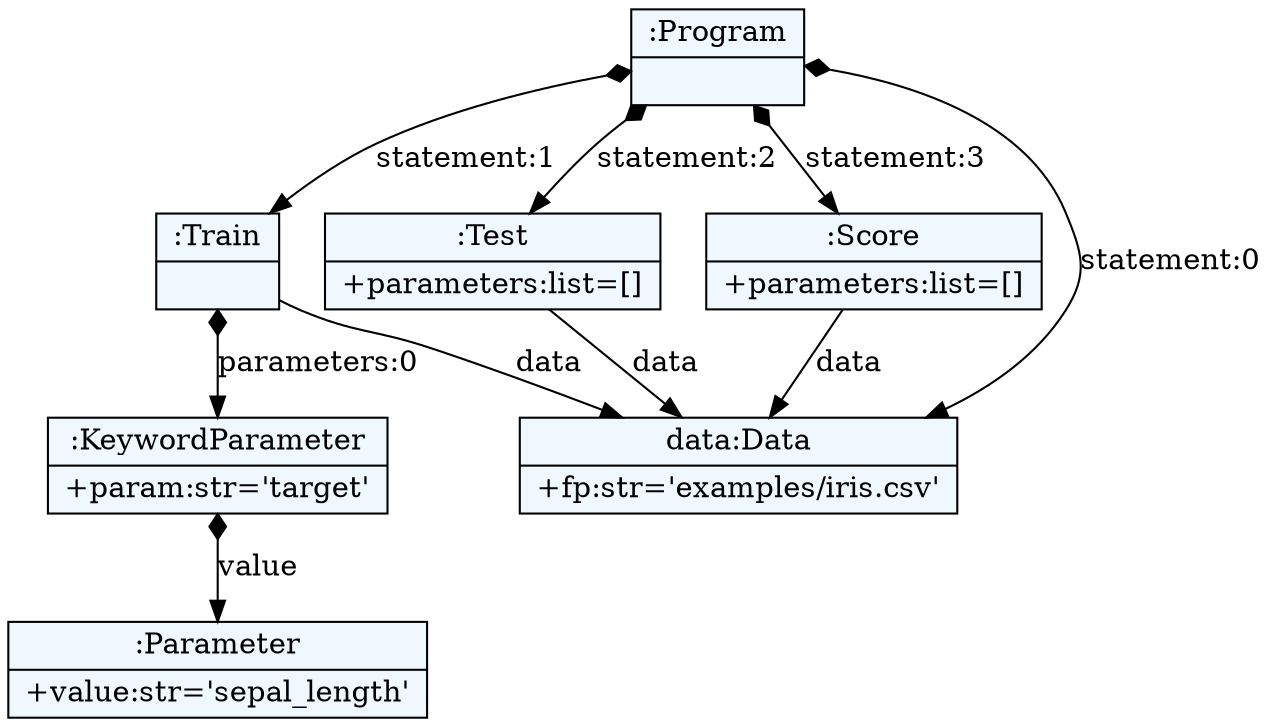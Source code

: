 
    digraph textX {
    fontname = "Bitstream Vera Sans"
    fontsize = 8
    node[
        shape=record,
        style=filled,
        fillcolor=aliceblue
    ]
    nodesep = 0.3
    edge[dir=black,arrowtail=empty]


4708638032 -> 4708659152 [label="statement:0" arrowtail=diamond dir=both]
4708659152[label="{data:Data|+fp:str='examples/iris.csv'\l}"]
4708638032 -> 4708658768 [label="statement:1" arrowtail=diamond dir=both]
4708658768 -> 4708659152 [label="data" ]
4708658768 -> 4708659088 [label="parameters:0" arrowtail=diamond dir=both]
4708659088 -> 4708658512 [label="value" arrowtail=diamond dir=both]
4708658512[label="{:Parameter|+value:str='sepal_length'\l}"]
4708659088[label="{:KeywordParameter|+param:str='target'\l}"]
4708658768[label="{:Train|}"]
4708638032 -> 4708656912 [label="statement:2" arrowtail=diamond dir=both]
4708656912 -> 4708659152 [label="data" ]
4708656912[label="{:Test|+parameters:list=[]\l}"]
4708638032 -> 4708655824 [label="statement:3" arrowtail=diamond dir=both]
4708655824 -> 4708659152 [label="data" ]
4708655824[label="{:Score|+parameters:list=[]\l}"]
4708638032[label="{:Program|}"]

}
